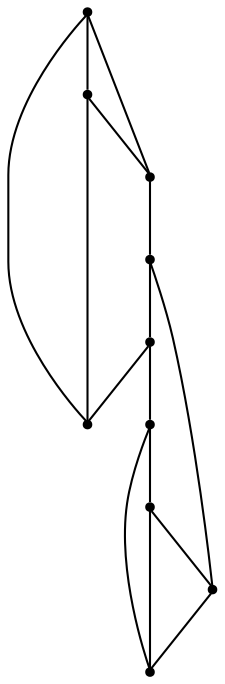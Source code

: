 graph {
  node [shape=point,comment="{\"directed\":false,\"doi\":\"10.1007/978-3-642-00219-9_9\",\"figure\":\"8\"}"]

  v0 [pos="1450.1283760248227,741.3694715742633"]
  v1 [pos="1379.6436798095701,782.0468963345617"]
  v2 [pos="1450.1283760248227,822.7240666892314"]
  v3 [pos="1238.6753053886946,944.7642275446113"]
  v4 [pos="1379.6436798095701,700.6880399253154"]
  v5 [pos="1238.6753053886946,782.0468963345617"]
  v6 [pos="1097.703749687727,700.6880399253154"]
  v7 [pos="1097.703749687727,782.0468963345617"]
  v8 [pos="1027.2180354628454,741.3694715742633"]
  v9 [pos="1027.2180354628451,822.7240666892314"]

  v0 -- v1 [id="-1",pos="1450.1283760248227,741.3694715742633 1379.6436798095701,782.0468963345617 1379.6436798095701,782.0468963345617 1379.6436798095701,782.0468963345617"]
  v9 -- v3 [id="-2",pos="1027.2180354628451,822.7240666892314 1238.6753053886946,944.7642275446113 1238.6753053886946,944.7642275446113 1238.6753053886946,944.7642275446113"]
  v9 -- v8 [id="-3",pos="1027.2180354628451,822.7240666892314 1027.2180354628454,741.3694715742633 1027.2180354628454,741.3694715742633 1027.2180354628454,741.3694715742633"]
  v8 -- v6 [id="-4",pos="1027.2180354628454,741.3694715742633 1097.703749687727,700.6880399253154 1097.703749687727,700.6880399253154 1097.703749687727,700.6880399253154"]
  v7 -- v9 [id="-5",pos="1097.703749687727,782.0468963345617 1027.2180354628451,822.7240666892314 1027.2180354628451,822.7240666892314 1027.2180354628451,822.7240666892314"]
  v7 -- v8 [id="-6",pos="1097.703749687727,782.0468963345617 1027.2180354628454,741.3694715742633 1027.2180354628454,741.3694715742633 1027.2180354628454,741.3694715742633"]
  v6 -- v7 [id="-7",pos="1097.703749687727,700.6880399253154 1097.703749687727,782.0468963345617 1097.703749687727,782.0468963345617 1097.703749687727,782.0468963345617"]
  v3 -- v5 [id="-8",pos="1238.6753053886946,944.7642275446113 1238.6753053886946,782.0468963345617 1238.6753053886946,782.0468963345617 1238.6753053886946,782.0468963345617"]
  v5 -- v6 [id="-9",pos="1238.6753053886946,782.0468963345617 1097.703749687727,700.6880399253154 1097.703749687727,700.6880399253154 1097.703749687727,700.6880399253154"]
  v5 -- v4 [id="-10",pos="1238.6753053886946,782.0468963345617 1379.6436798095701,700.6880399253154 1379.6436798095701,700.6880399253154 1379.6436798095701,700.6880399253154"]
  v1 -- v2 [id="-11",pos="1379.6436798095701,782.0468963345617 1450.1283760248227,822.7240666892314 1450.1283760248227,822.7240666892314 1450.1283760248227,822.7240666892314"]
  v4 -- v0 [id="-12",pos="1379.6436798095701,700.6880399253154 1450.1283760248227,741.3694715742633 1450.1283760248227,741.3694715742633 1450.1283760248227,741.3694715742633"]
  v4 -- v1 [id="-13",pos="1379.6436798095701,700.6880399253154 1379.6436798095701,782.0468963345617 1379.6436798095701,782.0468963345617 1379.6436798095701,782.0468963345617"]
  v2 -- v3 [id="-14",pos="1450.1283760248227,822.7240666892314 1238.6753053886946,944.7642275446113 1238.6753053886946,944.7642275446113 1238.6753053886946,944.7642275446113"]
  v0 -- v2 [id="-15",pos="1450.1283760248227,741.3694715742633 1450.1283760248227,822.7240666892314 1450.1283760248227,822.7240666892314 1450.1283760248227,822.7240666892314"]
}
